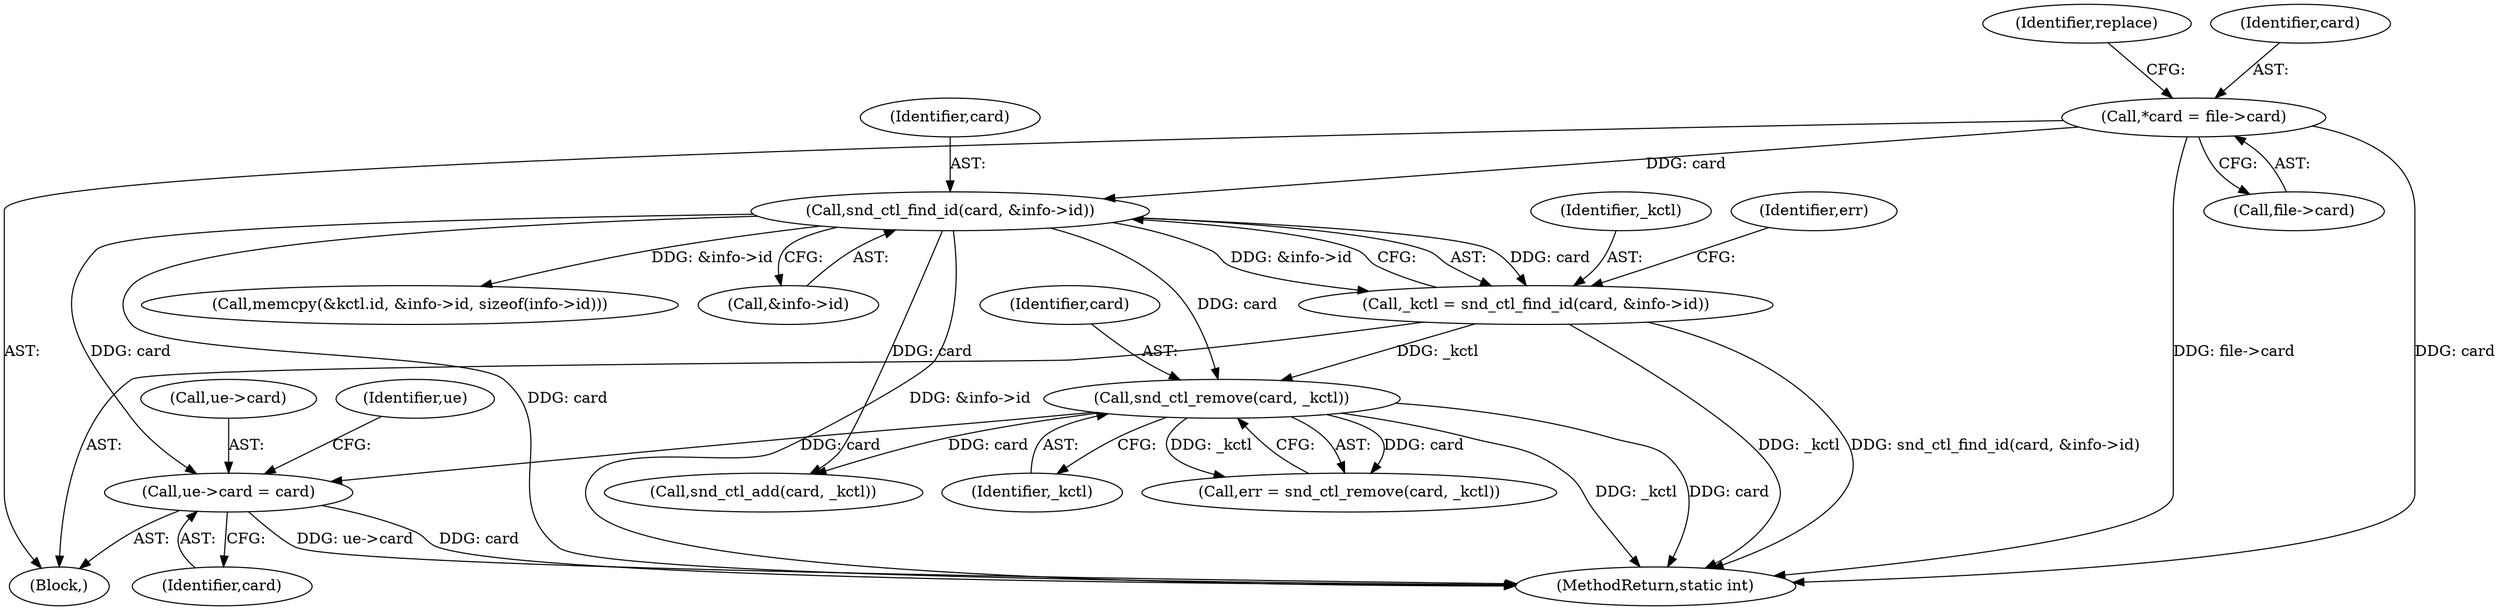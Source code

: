 digraph "0_linux_07f4d9d74a04aa7c72c5dae0ef97565f28f17b92@pointer" {
"1000413" [label="(Call,ue->card = card)"];
"1000177" [label="(Call,snd_ctl_find_id(card, &info->id))"];
"1000106" [label="(Call,*card = file->card)"];
"1000193" [label="(Call,snd_ctl_remove(card, _kctl))"];
"1000175" [label="(Call,_kctl = snd_ctl_find_id(card, &info->id))"];
"1000175" [label="(Call,_kctl = snd_ctl_find_id(card, &info->id))"];
"1000184" [label="(Identifier,err)"];
"1000176" [label="(Identifier,_kctl)"];
"1000420" [label="(Identifier,ue)"];
"1000191" [label="(Call,err = snd_ctl_remove(card, _kctl))"];
"1000521" [label="(Call,snd_ctl_add(card, _kctl))"];
"1000177" [label="(Call,snd_ctl_find_id(card, &info->id))"];
"1000121" [label="(Identifier,replace)"];
"1000413" [label="(Call,ue->card = card)"];
"1000194" [label="(Identifier,card)"];
"1000417" [label="(Identifier,card)"];
"1000107" [label="(Identifier,card)"];
"1000414" [label="(Call,ue->card)"];
"1000193" [label="(Call,snd_ctl_remove(card, _kctl))"];
"1000220" [label="(Call,memcpy(&kctl.id, &info->id, sizeof(info->id)))"];
"1000179" [label="(Call,&info->id)"];
"1000104" [label="(Block,)"];
"1000195" [label="(Identifier,_kctl)"];
"1000178" [label="(Identifier,card)"];
"1000108" [label="(Call,file->card)"];
"1000546" [label="(MethodReturn,static int)"];
"1000106" [label="(Call,*card = file->card)"];
"1000413" -> "1000104"  [label="AST: "];
"1000413" -> "1000417"  [label="CFG: "];
"1000414" -> "1000413"  [label="AST: "];
"1000417" -> "1000413"  [label="AST: "];
"1000420" -> "1000413"  [label="CFG: "];
"1000413" -> "1000546"  [label="DDG: ue->card"];
"1000413" -> "1000546"  [label="DDG: card"];
"1000177" -> "1000413"  [label="DDG: card"];
"1000193" -> "1000413"  [label="DDG: card"];
"1000177" -> "1000175"  [label="AST: "];
"1000177" -> "1000179"  [label="CFG: "];
"1000178" -> "1000177"  [label="AST: "];
"1000179" -> "1000177"  [label="AST: "];
"1000175" -> "1000177"  [label="CFG: "];
"1000177" -> "1000546"  [label="DDG: card"];
"1000177" -> "1000546"  [label="DDG: &info->id"];
"1000177" -> "1000175"  [label="DDG: card"];
"1000177" -> "1000175"  [label="DDG: &info->id"];
"1000106" -> "1000177"  [label="DDG: card"];
"1000177" -> "1000193"  [label="DDG: card"];
"1000177" -> "1000220"  [label="DDG: &info->id"];
"1000177" -> "1000521"  [label="DDG: card"];
"1000106" -> "1000104"  [label="AST: "];
"1000106" -> "1000108"  [label="CFG: "];
"1000107" -> "1000106"  [label="AST: "];
"1000108" -> "1000106"  [label="AST: "];
"1000121" -> "1000106"  [label="CFG: "];
"1000106" -> "1000546"  [label="DDG: file->card"];
"1000106" -> "1000546"  [label="DDG: card"];
"1000193" -> "1000191"  [label="AST: "];
"1000193" -> "1000195"  [label="CFG: "];
"1000194" -> "1000193"  [label="AST: "];
"1000195" -> "1000193"  [label="AST: "];
"1000191" -> "1000193"  [label="CFG: "];
"1000193" -> "1000546"  [label="DDG: card"];
"1000193" -> "1000546"  [label="DDG: _kctl"];
"1000193" -> "1000191"  [label="DDG: card"];
"1000193" -> "1000191"  [label="DDG: _kctl"];
"1000175" -> "1000193"  [label="DDG: _kctl"];
"1000193" -> "1000521"  [label="DDG: card"];
"1000175" -> "1000104"  [label="AST: "];
"1000176" -> "1000175"  [label="AST: "];
"1000184" -> "1000175"  [label="CFG: "];
"1000175" -> "1000546"  [label="DDG: _kctl"];
"1000175" -> "1000546"  [label="DDG: snd_ctl_find_id(card, &info->id)"];
}

